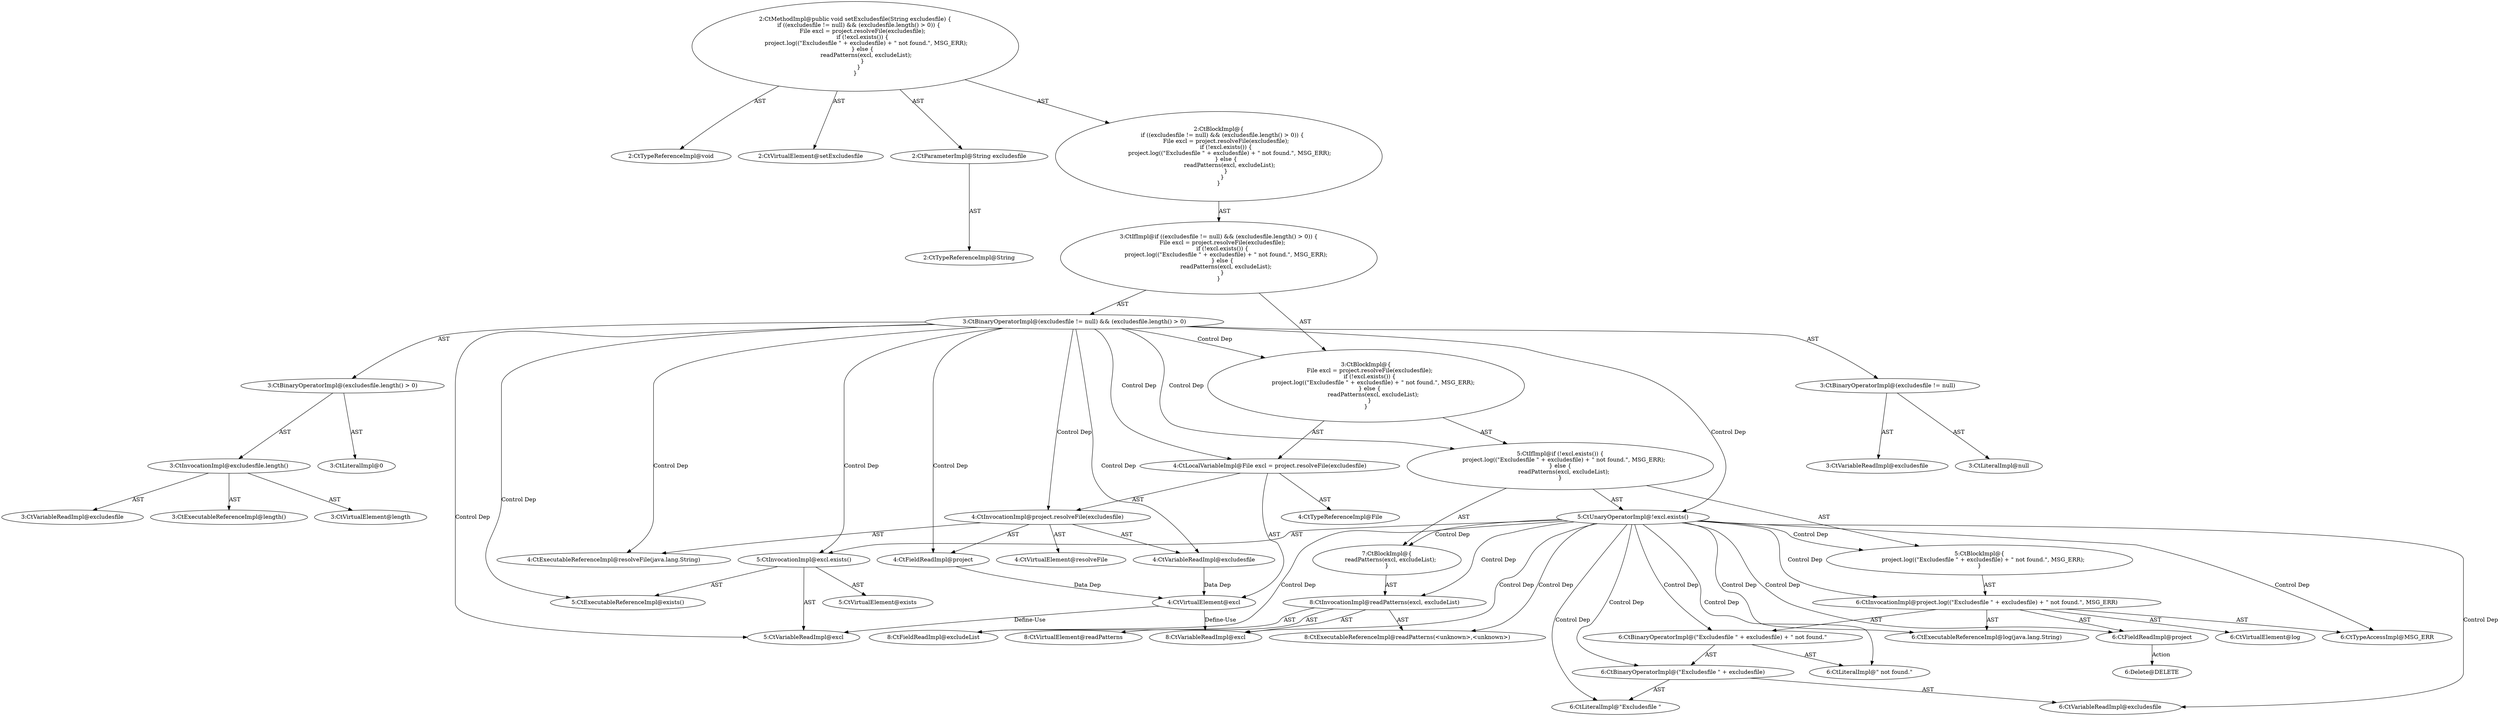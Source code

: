 digraph "setExcludesfile#?,String" {
0 [label="2:CtTypeReferenceImpl@void" shape=ellipse]
1 [label="2:CtVirtualElement@setExcludesfile" shape=ellipse]
2 [label="2:CtParameterImpl@String excludesfile" shape=ellipse]
3 [label="2:CtTypeReferenceImpl@String" shape=ellipse]
4 [label="3:CtVariableReadImpl@excludesfile" shape=ellipse]
5 [label="3:CtLiteralImpl@null" shape=ellipse]
6 [label="3:CtBinaryOperatorImpl@(excludesfile != null)" shape=ellipse]
7 [label="3:CtExecutableReferenceImpl@length()" shape=ellipse]
8 [label="3:CtVirtualElement@length" shape=ellipse]
9 [label="3:CtVariableReadImpl@excludesfile" shape=ellipse]
10 [label="3:CtInvocationImpl@excludesfile.length()" shape=ellipse]
11 [label="3:CtLiteralImpl@0" shape=ellipse]
12 [label="3:CtBinaryOperatorImpl@(excludesfile.length() > 0)" shape=ellipse]
13 [label="3:CtBinaryOperatorImpl@(excludesfile != null) && (excludesfile.length() > 0)" shape=ellipse]
14 [label="4:CtTypeReferenceImpl@File" shape=ellipse]
15 [label="4:CtExecutableReferenceImpl@resolveFile(java.lang.String)" shape=ellipse]
16 [label="4:CtVirtualElement@resolveFile" shape=ellipse]
17 [label="4:CtFieldReadImpl@project" shape=ellipse]
18 [label="4:CtVariableReadImpl@excludesfile" shape=ellipse]
19 [label="4:CtInvocationImpl@project.resolveFile(excludesfile)" shape=ellipse]
20 [label="4:CtVirtualElement@excl" shape=ellipse]
21 [label="4:CtLocalVariableImpl@File excl = project.resolveFile(excludesfile)" shape=ellipse]
22 [label="5:CtExecutableReferenceImpl@exists()" shape=ellipse]
23 [label="5:CtVirtualElement@exists" shape=ellipse]
24 [label="5:CtVariableReadImpl@excl" shape=ellipse]
25 [label="5:CtInvocationImpl@excl.exists()" shape=ellipse]
26 [label="5:CtUnaryOperatorImpl@!excl.exists()" shape=ellipse]
27 [label="6:CtExecutableReferenceImpl@log(java.lang.String)" shape=ellipse]
28 [label="6:CtVirtualElement@log" shape=ellipse]
29 [label="6:CtFieldReadImpl@project" shape=ellipse]
30 [label="6:CtLiteralImpl@\"Excludesfile \"" shape=ellipse]
31 [label="6:CtVariableReadImpl@excludesfile" shape=ellipse]
32 [label="6:CtBinaryOperatorImpl@(\"Excludesfile \" + excludesfile)" shape=ellipse]
33 [label="6:CtLiteralImpl@\" not found.\"" shape=ellipse]
34 [label="6:CtBinaryOperatorImpl@(\"Excludesfile \" + excludesfile) + \" not found.\"" shape=ellipse]
35 [label="6:CtTypeAccessImpl@MSG_ERR" shape=ellipse]
36 [label="6:CtInvocationImpl@project.log((\"Excludesfile \" + excludesfile) + \" not found.\", MSG_ERR)" shape=ellipse]
37 [label="5:CtBlockImpl@\{
    project.log((\"Excludesfile \" + excludesfile) + \" not found.\", MSG_ERR);
\}" shape=ellipse]
38 [label="8:CtExecutableReferenceImpl@readPatterns(<unknown>,<unknown>)" shape=ellipse]
39 [label="8:CtVirtualElement@readPatterns" shape=ellipse]
40 [label="8:CtVariableReadImpl@excl" shape=ellipse]
41 [label="8:CtFieldReadImpl@excludeList" shape=ellipse]
42 [label="8:CtInvocationImpl@readPatterns(excl, excludeList)" shape=ellipse]
43 [label="7:CtBlockImpl@\{
    readPatterns(excl, excludeList);
\}" shape=ellipse]
44 [label="5:CtIfImpl@if (!excl.exists()) \{
    project.log((\"Excludesfile \" + excludesfile) + \" not found.\", MSG_ERR);
\} else \{
    readPatterns(excl, excludeList);
\}" shape=ellipse]
45 [label="3:CtBlockImpl@\{
    File excl = project.resolveFile(excludesfile);
    if (!excl.exists()) \{
        project.log((\"Excludesfile \" + excludesfile) + \" not found.\", MSG_ERR);
    \} else \{
        readPatterns(excl, excludeList);
    \}
\}" shape=ellipse]
46 [label="3:CtIfImpl@if ((excludesfile != null) && (excludesfile.length() > 0)) \{
    File excl = project.resolveFile(excludesfile);
    if (!excl.exists()) \{
        project.log((\"Excludesfile \" + excludesfile) + \" not found.\", MSG_ERR);
    \} else \{
        readPatterns(excl, excludeList);
    \}
\}" shape=ellipse]
47 [label="2:CtBlockImpl@\{
    if ((excludesfile != null) && (excludesfile.length() > 0)) \{
        File excl = project.resolveFile(excludesfile);
        if (!excl.exists()) \{
            project.log((\"Excludesfile \" + excludesfile) + \" not found.\", MSG_ERR);
        \} else \{
            readPatterns(excl, excludeList);
        \}
    \}
\}" shape=ellipse]
48 [label="2:CtMethodImpl@public void setExcludesfile(String excludesfile) \{
    if ((excludesfile != null) && (excludesfile.length() > 0)) \{
        File excl = project.resolveFile(excludesfile);
        if (!excl.exists()) \{
            project.log((\"Excludesfile \" + excludesfile) + \" not found.\", MSG_ERR);
        \} else \{
            readPatterns(excl, excludeList);
        \}
    \}
\}" shape=ellipse]
49 [label="6:Delete@DELETE" shape=ellipse]
2 -> 3 [label="AST"];
6 -> 4 [label="AST"];
6 -> 5 [label="AST"];
10 -> 8 [label="AST"];
10 -> 9 [label="AST"];
10 -> 7 [label="AST"];
12 -> 10 [label="AST"];
12 -> 11 [label="AST"];
13 -> 6 [label="AST"];
13 -> 12 [label="AST"];
13 -> 45 [label="Control Dep"];
13 -> 21 [label="Control Dep"];
13 -> 19 [label="Control Dep"];
13 -> 15 [label="Control Dep"];
13 -> 17 [label="Control Dep"];
13 -> 18 [label="Control Dep"];
13 -> 44 [label="Control Dep"];
13 -> 26 [label="Control Dep"];
13 -> 25 [label="Control Dep"];
13 -> 22 [label="Control Dep"];
13 -> 24 [label="Control Dep"];
17 -> 20 [label="Data Dep"];
18 -> 20 [label="Data Dep"];
19 -> 16 [label="AST"];
19 -> 17 [label="AST"];
19 -> 15 [label="AST"];
19 -> 18 [label="AST"];
20 -> 24 [label="Define-Use"];
20 -> 40 [label="Define-Use"];
21 -> 20 [label="AST"];
21 -> 14 [label="AST"];
21 -> 19 [label="AST"];
25 -> 23 [label="AST"];
25 -> 24 [label="AST"];
25 -> 22 [label="AST"];
26 -> 25 [label="AST"];
26 -> 37 [label="Control Dep"];
26 -> 36 [label="Control Dep"];
26 -> 27 [label="Control Dep"];
26 -> 29 [label="Control Dep"];
26 -> 34 [label="Control Dep"];
26 -> 32 [label="Control Dep"];
26 -> 30 [label="Control Dep"];
26 -> 31 [label="Control Dep"];
26 -> 33 [label="Control Dep"];
26 -> 35 [label="Control Dep"];
26 -> 43 [label="Control Dep"];
26 -> 42 [label="Control Dep"];
26 -> 38 [label="Control Dep"];
26 -> 40 [label="Control Dep"];
26 -> 41 [label="Control Dep"];
29 -> 49 [label="Action"];
32 -> 30 [label="AST"];
32 -> 31 [label="AST"];
34 -> 32 [label="AST"];
34 -> 33 [label="AST"];
36 -> 28 [label="AST"];
36 -> 29 [label="AST"];
36 -> 27 [label="AST"];
36 -> 34 [label="AST"];
36 -> 35 [label="AST"];
37 -> 36 [label="AST"];
42 -> 39 [label="AST"];
42 -> 38 [label="AST"];
42 -> 40 [label="AST"];
42 -> 41 [label="AST"];
43 -> 42 [label="AST"];
44 -> 26 [label="AST"];
44 -> 37 [label="AST"];
44 -> 43 [label="AST"];
45 -> 21 [label="AST"];
45 -> 44 [label="AST"];
46 -> 13 [label="AST"];
46 -> 45 [label="AST"];
47 -> 46 [label="AST"];
48 -> 1 [label="AST"];
48 -> 0 [label="AST"];
48 -> 2 [label="AST"];
48 -> 47 [label="AST"];
}